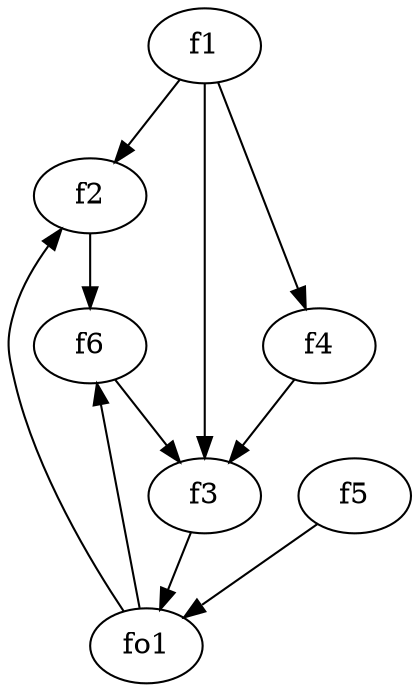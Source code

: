 strict digraph  {
f1;
f2;
f3;
f4;
f5;
f6;
fo1;
f1 -> f2  [weight=2];
f1 -> f4  [weight=2];
f1 -> f3  [weight=2];
f2 -> f6  [weight=2];
f3 -> fo1  [weight=2];
f4 -> f3  [weight=2];
f5 -> fo1  [weight=2];
f6 -> f3  [weight=2];
fo1 -> f6  [weight=2];
fo1 -> f2  [weight=2];
}
